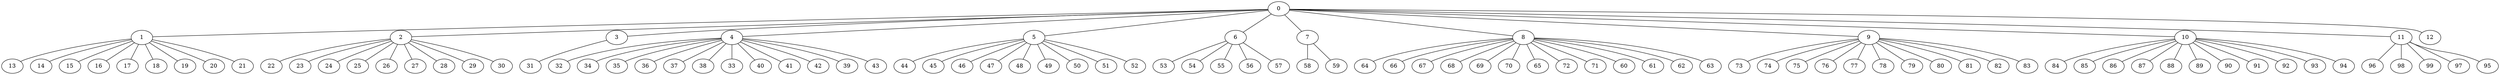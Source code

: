 
graph graphname {
    0 -- 1
0 -- 2
0 -- 3
0 -- 4
0 -- 5
0 -- 6
0 -- 7
0 -- 8
0 -- 9
0 -- 10
0 -- 11
0 -- 12
1 -- 13
1 -- 14
1 -- 15
1 -- 16
1 -- 17
1 -- 18
1 -- 19
1 -- 20
1 -- 21
2 -- 22
2 -- 23
2 -- 24
2 -- 25
2 -- 26
2 -- 27
2 -- 28
2 -- 29
2 -- 30
3 -- 31
4 -- 32
4 -- 34
4 -- 35
4 -- 36
4 -- 37
4 -- 38
4 -- 33
4 -- 40
4 -- 41
4 -- 42
4 -- 39
4 -- 43
5 -- 44
5 -- 45
5 -- 46
5 -- 47
5 -- 48
5 -- 49
5 -- 50
5 -- 51
5 -- 52
6 -- 53
6 -- 54
6 -- 55
6 -- 56
6 -- 57
7 -- 58
7 -- 59
8 -- 64
8 -- 66
8 -- 67
8 -- 68
8 -- 69
8 -- 70
8 -- 65
8 -- 72
8 -- 71
8 -- 60
8 -- 61
8 -- 62
8 -- 63
9 -- 73
9 -- 74
9 -- 75
9 -- 76
9 -- 77
9 -- 78
9 -- 79
9 -- 80
9 -- 81
9 -- 82
9 -- 83
10 -- 84
10 -- 85
10 -- 86
10 -- 87
10 -- 88
10 -- 89
10 -- 90
10 -- 91
10 -- 92
10 -- 93
10 -- 94
11 -- 96
11 -- 98
11 -- 99
11 -- 97
11 -- 95

}
